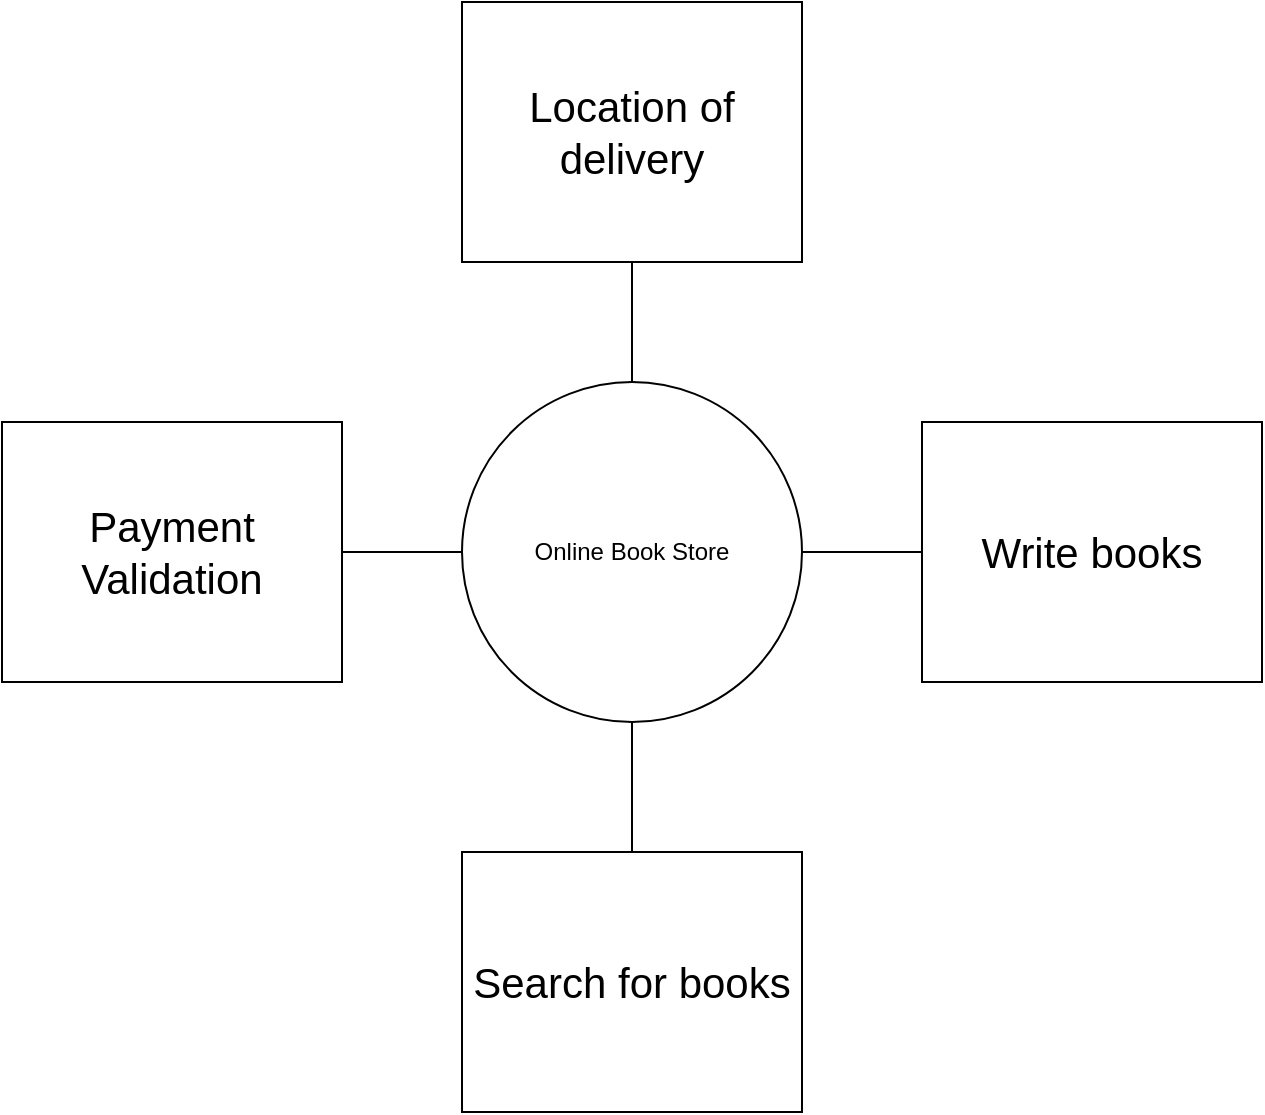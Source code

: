 <mxfile version="24.2.5" type="github">
  <diagram name="Page-1" id="2DlGIpOtHJQ2WQtmnYyD">
    <mxGraphModel dx="1139" dy="766" grid="1" gridSize="10" guides="1" tooltips="1" connect="1" arrows="1" fold="1" page="1" pageScale="1" pageWidth="850" pageHeight="1100" math="0" shadow="0">
      <root>
        <mxCell id="0" />
        <mxCell id="1" parent="0" />
        <mxCell id="yrYiaDA1_JK7wrW3Mqe--1" value="Online Book Store" style="ellipse;whiteSpace=wrap;html=1;aspect=fixed;" vertex="1" parent="1">
          <mxGeometry x="350" y="250" width="170" height="170" as="geometry" />
        </mxCell>
        <mxCell id="yrYiaDA1_JK7wrW3Mqe--2" value="" style="endArrow=none;html=1;rounded=0;exitX=1;exitY=0.5;exitDx=0;exitDy=0;" edge="1" parent="1" source="yrYiaDA1_JK7wrW3Mqe--1" target="yrYiaDA1_JK7wrW3Mqe--3">
          <mxGeometry width="50" height="50" relative="1" as="geometry">
            <mxPoint x="400" y="660" as="sourcePoint" />
            <mxPoint x="620" y="335" as="targetPoint" />
          </mxGeometry>
        </mxCell>
        <mxCell id="yrYiaDA1_JK7wrW3Mqe--3" value="&lt;font style=&quot;font-size: 21px;&quot;&gt;Write books&lt;/font&gt;" style="rounded=0;whiteSpace=wrap;html=1;" vertex="1" parent="1">
          <mxGeometry x="580" y="270" width="170" height="130" as="geometry" />
        </mxCell>
        <mxCell id="yrYiaDA1_JK7wrW3Mqe--4" value="&lt;font style=&quot;font-size: 21px;&quot;&gt;Payment Validation&lt;/font&gt;" style="rounded=0;whiteSpace=wrap;html=1;" vertex="1" parent="1">
          <mxGeometry x="120" y="270" width="170" height="130" as="geometry" />
        </mxCell>
        <mxCell id="yrYiaDA1_JK7wrW3Mqe--5" value="" style="endArrow=none;html=1;rounded=0;entryX=0;entryY=0.5;entryDx=0;entryDy=0;" edge="1" parent="1" source="yrYiaDA1_JK7wrW3Mqe--4" target="yrYiaDA1_JK7wrW3Mqe--1">
          <mxGeometry width="50" height="50" relative="1" as="geometry">
            <mxPoint x="400" y="410" as="sourcePoint" />
            <mxPoint x="450" y="360" as="targetPoint" />
          </mxGeometry>
        </mxCell>
        <mxCell id="yrYiaDA1_JK7wrW3Mqe--6" value="&lt;span style=&quot;font-size: 21px;&quot;&gt;Location of delivery&lt;/span&gt;" style="rounded=0;whiteSpace=wrap;html=1;" vertex="1" parent="1">
          <mxGeometry x="350" y="60" width="170" height="130" as="geometry" />
        </mxCell>
        <mxCell id="yrYiaDA1_JK7wrW3Mqe--7" value="" style="endArrow=none;html=1;rounded=0;entryX=0.5;entryY=1;entryDx=0;entryDy=0;exitX=0.5;exitY=0;exitDx=0;exitDy=0;" edge="1" parent="1" source="yrYiaDA1_JK7wrW3Mqe--1" target="yrYiaDA1_JK7wrW3Mqe--6">
          <mxGeometry width="50" height="50" relative="1" as="geometry">
            <mxPoint x="400" y="410" as="sourcePoint" />
            <mxPoint x="450" y="360" as="targetPoint" />
          </mxGeometry>
        </mxCell>
        <mxCell id="yrYiaDA1_JK7wrW3Mqe--8" value="&lt;font style=&quot;font-size: 21px;&quot;&gt;Search for books&lt;/font&gt;" style="rounded=0;whiteSpace=wrap;html=1;" vertex="1" parent="1">
          <mxGeometry x="350" y="485" width="170" height="130" as="geometry" />
        </mxCell>
        <mxCell id="yrYiaDA1_JK7wrW3Mqe--9" value="" style="endArrow=none;html=1;rounded=0;entryX=0.5;entryY=1;entryDx=0;entryDy=0;exitX=0.5;exitY=0;exitDx=0;exitDy=0;" edge="1" parent="1" source="yrYiaDA1_JK7wrW3Mqe--8" target="yrYiaDA1_JK7wrW3Mqe--1">
          <mxGeometry width="50" height="50" relative="1" as="geometry">
            <mxPoint x="400" y="420" as="sourcePoint" />
            <mxPoint x="450" y="370" as="targetPoint" />
          </mxGeometry>
        </mxCell>
      </root>
    </mxGraphModel>
  </diagram>
</mxfile>
